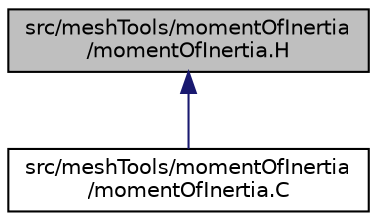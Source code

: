 digraph "src/meshTools/momentOfInertia/momentOfInertia.H"
{
  bgcolor="transparent";
  edge [fontname="Helvetica",fontsize="10",labelfontname="Helvetica",labelfontsize="10"];
  node [fontname="Helvetica",fontsize="10",shape=record];
  Node1 [label="src/meshTools/momentOfInertia\l/momentOfInertia.H",height=0.2,width=0.4,color="black", fillcolor="grey75", style="filled", fontcolor="black"];
  Node1 -> Node2 [dir="back",color="midnightblue",fontsize="10",style="solid",fontname="Helvetica"];
  Node2 [label="src/meshTools/momentOfInertia\l/momentOfInertia.C",height=0.2,width=0.4,color="black",URL="$a07319.html"];
}
